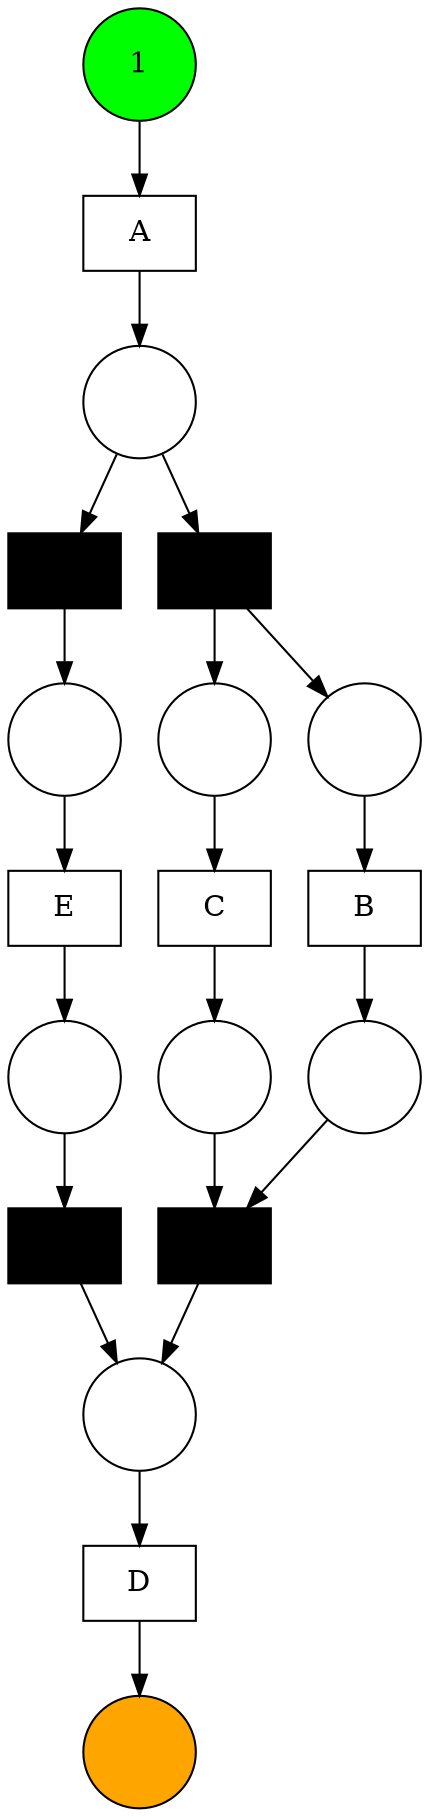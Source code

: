 digraph {
	node [shape=box]
	6807269290943724218 [label=E]
	4722052881666565948 [label="" fillcolor=black style=filled]
	8169195360620013404 [label=C]
	852133330382189004 [label="" fillcolor=black style=filled]
	-2982740647005059317 [label=B]
	-5591196091058794522 [label=D]
	168102381724593731 [label="" fillcolor=black style=filled]
	605923384956203637 [label=A]
	23624610554132094 [label="" fillcolor=black style=filled]
	node [fixedsize=true shape=circle width=0.75]
	-6645016314087034304 [label=""]
	-1307257143140098758 [label="" fillcolor=orange style=filled]
	4783066820176186819 [label=""]
	-6371746575329358989 [label=""]
	7403324791710543949 [label=""]
	4120214382147009740 [label=""]
	4265695519899325785 [label=""]
	-3753892052906829371 [label=""]
	8704664272726513984 [label=""]
	8089518204427859900 [label=1 fillcolor=green style=filled]
	7403324791710543949 -> 852133330382189004
	4783066820176186819 -> 6807269290943724218
	852133330382189004 -> 4783066820176186819
	8169195360620013404 -> -6645016314087034304
	-2982740647005059317 -> 8704664272726513984
	4120214382147009740 -> 8169195360620013404
	-5591196091058794522 -> -1307257143140098758
	-3753892052906829371 -> -2982740647005059317
	-6371746575329358989 -> -5591196091058794522
	4722052881666565948 -> -6371746575329358989
	8704664272726513984 -> 4722052881666565948
	-6645016314087034304 -> 4722052881666565948
	168102381724593731 -> -6371746575329358989
	4265695519899325785 -> 168102381724593731
	605923384956203637 -> 7403324791710543949
	6807269290943724218 -> 4265695519899325785
	7403324791710543949 -> 23624610554132094
	23624610554132094 -> -3753892052906829371
	23624610554132094 -> 4120214382147009740
	8089518204427859900 -> 605923384956203637
	overlap=false
	fontsize=11
}
